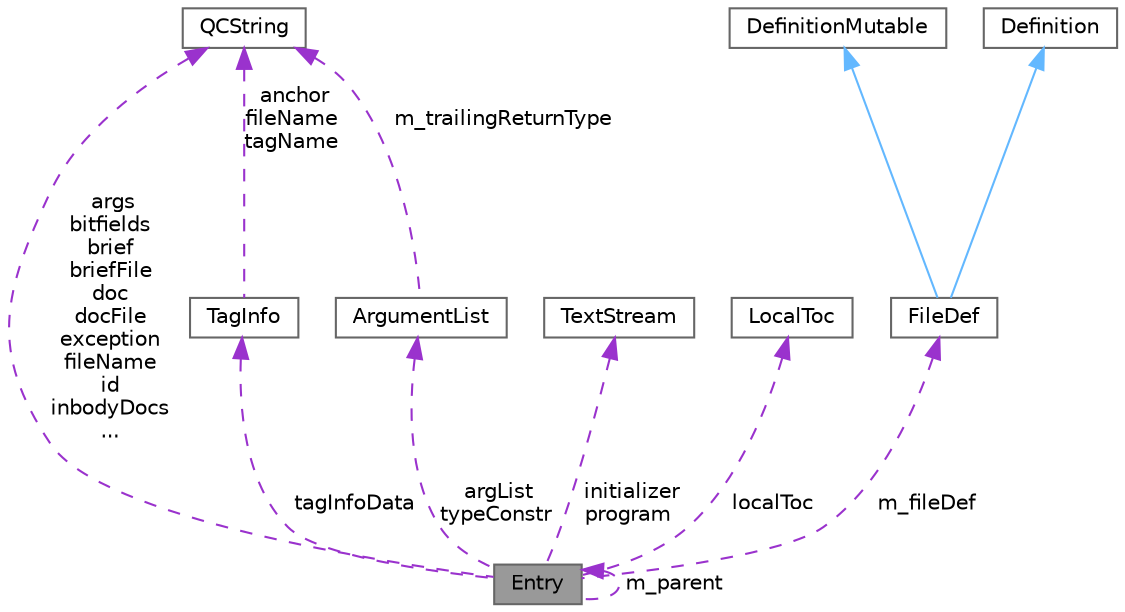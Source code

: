 digraph "Entry"
{
 // INTERACTIVE_SVG=YES
 // LATEX_PDF_SIZE
  bgcolor="transparent";
  edge [fontname=Helvetica,fontsize=10,labelfontname=Helvetica,labelfontsize=10];
  node [fontname=Helvetica,fontsize=10,shape=box,height=0.2,width=0.4];
  Node1 [label="Entry",height=0.2,width=0.4,color="gray40", fillcolor="grey60", style="filled", fontcolor="black",tooltip="Represents an unstructured piece of information, about an entity found in the sources."];
  Node2 -> Node1 [dir="back",color="darkorchid3",style="dashed",label=" args\nbitfields\nbrief\nbriefFile\ndoc\ndocFile\nexception\nfileName\nid\ninbodyDocs\n..." ];
  Node2 [label="QCString",height=0.2,width=0.4,color="gray40", fillcolor="white", style="filled",URL="$d9/d45/class_q_c_string.html",tooltip="This is an alternative implementation of QCString."];
  Node3 -> Node1 [dir="back",color="darkorchid3",style="dashed",label=" tagInfoData" ];
  Node3 [label="TagInfo",height=0.2,width=0.4,color="gray40", fillcolor="white", style="filled",URL="$d3/dc3/struct_tag_info.html",tooltip="This struct is used to capture the tag file information for an Entry."];
  Node2 -> Node3 [dir="back",color="darkorchid3",style="dashed",label=" anchor\nfileName\ntagName" ];
  Node4 -> Node1 [dir="back",color="darkorchid3",style="dashed",label=" argList\ntypeConstr" ];
  Node4 [label="ArgumentList",height=0.2,width=0.4,color="gray40", fillcolor="white", style="filled",URL="$d7/df8/class_argument_list.html",tooltip="This class represents an function or template argument list."];
  Node2 -> Node4 [dir="back",color="darkorchid3",style="dashed",label=" m_trailingReturnType" ];
  Node5 -> Node1 [dir="back",color="darkorchid3",style="dashed",label=" initializer\nprogram" ];
  Node5 [label="TextStream",height=0.2,width=0.4,color="gray40", fillcolor="white", style="filled",URL="$d3/d30/class_text_stream.html",tooltip="Text streaming class that buffers data."];
  Node6 -> Node1 [dir="back",color="darkorchid3",style="dashed",label=" localToc" ];
  Node6 [label="LocalToc",height=0.2,width=0.4,color="gray40", fillcolor="white", style="filled",URL="$da/d1d/class_local_toc.html",tooltip=" "];
  Node1 -> Node1 [dir="back",color="darkorchid3",style="dashed",label=" m_parent" ];
  Node7 -> Node1 [dir="back",color="darkorchid3",style="dashed",label=" m_fileDef" ];
  Node7 [label="FileDef",height=0.2,width=0.4,color="gray40", fillcolor="white", style="filled",URL="$de/db0/class_file_def.html",tooltip="A model of a file symbol."];
  Node8 -> Node7 [dir="back",color="steelblue1",style="solid"];
  Node8 [label="DefinitionMutable",height=0.2,width=0.4,color="gray40", fillcolor="white", style="filled",URL="$d0/d46/class_definition_mutable.html",tooltip=" "];
  Node9 -> Node7 [dir="back",color="steelblue1",style="solid"];
  Node9 [label="Definition",height=0.2,width=0.4,color="gray40", fillcolor="white", style="filled",URL="$d5/dcc/class_definition.html",tooltip="The common base class of all entity definitions found in the sources."];
}
